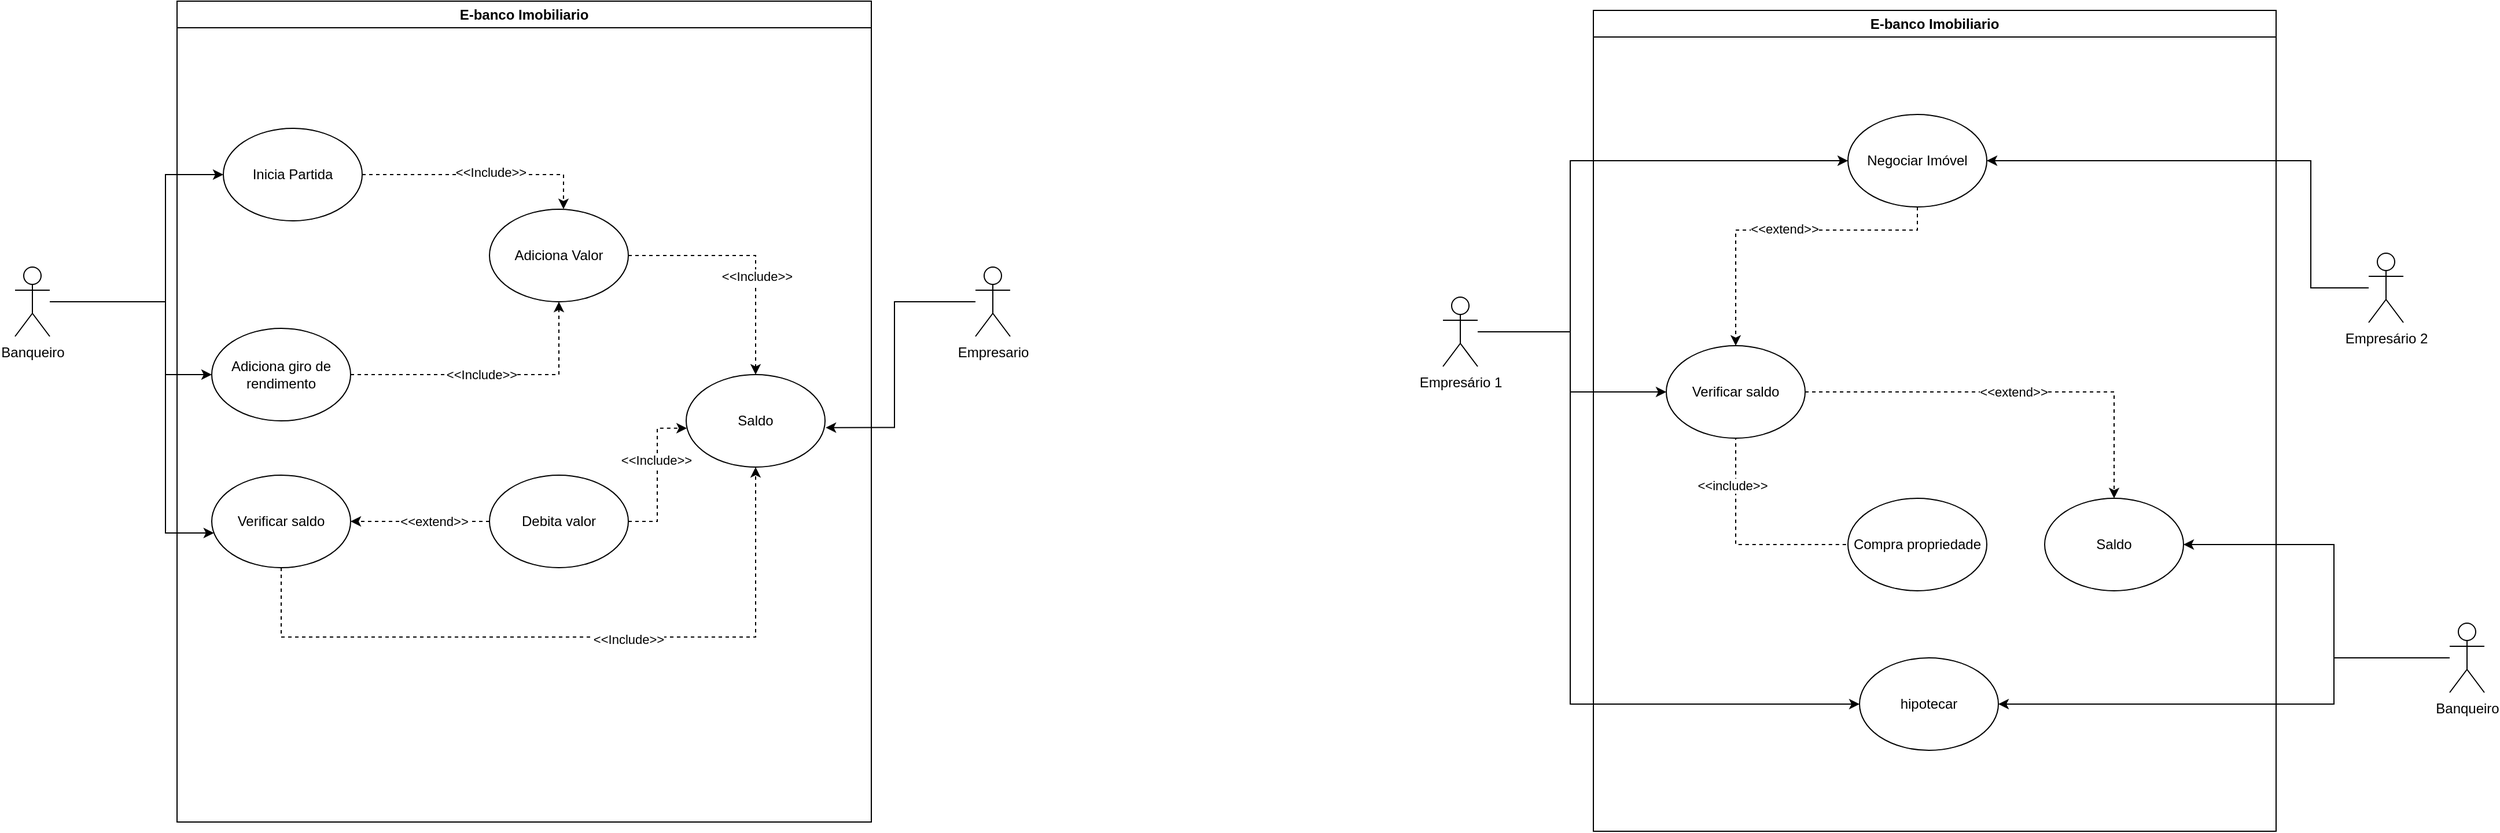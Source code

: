 <mxfile version="22.1.16" type="github">
  <diagram name="Page-1" id="e7e014a7-5840-1c2e-5031-d8a46d1fe8dd">
    <mxGraphModel dx="2033" dy="1118" grid="1" gridSize="10" guides="1" tooltips="1" connect="1" arrows="1" fold="1" page="1" pageScale="1" pageWidth="1169" pageHeight="826" background="none" math="0" shadow="0">
      <root>
        <mxCell id="0" />
        <mxCell id="1" parent="0" />
        <mxCell id="2" value="E-banco Imobiliario" style="swimlane;whiteSpace=wrap" parent="1" vertex="1">
          <mxGeometry x="210" y="50" width="600" height="710" as="geometry" />
        </mxCell>
        <mxCell id="6o6y0jesGIVdZXb0caTs-42" value="Inicia Partida" style="ellipse;whiteSpace=wrap;html=1;" parent="2" vertex="1">
          <mxGeometry x="40" y="110" width="120" height="80" as="geometry" />
        </mxCell>
        <mxCell id="6o6y0jesGIVdZXb0caTs-54" style="edgeStyle=orthogonalEdgeStyle;rounded=0;orthogonalLoop=1;jettySize=auto;html=1;entryX=0.5;entryY=1;entryDx=0;entryDy=0;dashed=1;" parent="2" source="6o6y0jesGIVdZXb0caTs-43" target="6o6y0jesGIVdZXb0caTs-45" edge="1">
          <mxGeometry relative="1" as="geometry" />
        </mxCell>
        <mxCell id="6o6y0jesGIVdZXb0caTs-55" value="&amp;lt;&amp;lt;Include&amp;gt;&amp;gt;" style="edgeLabel;html=1;align=center;verticalAlign=middle;resizable=0;points=[];" parent="6o6y0jesGIVdZXb0caTs-54" vertex="1" connectable="0">
          <mxGeometry x="-0.068" relative="1" as="geometry">
            <mxPoint as="offset" />
          </mxGeometry>
        </mxCell>
        <mxCell id="6o6y0jesGIVdZXb0caTs-43" value="Adiciona giro de rendimento" style="ellipse;whiteSpace=wrap;html=1;" parent="2" vertex="1">
          <mxGeometry x="30" y="283" width="120" height="80" as="geometry" />
        </mxCell>
        <mxCell id="6o6y0jesGIVdZXb0caTs-62" style="edgeStyle=orthogonalEdgeStyle;rounded=0;orthogonalLoop=1;jettySize=auto;html=1;entryX=1;entryY=0.5;entryDx=0;entryDy=0;dashed=1;" parent="2" source="6o6y0jesGIVdZXb0caTs-44" target="6o6y0jesGIVdZXb0caTs-56" edge="1">
          <mxGeometry relative="1" as="geometry" />
        </mxCell>
        <mxCell id="6o6y0jesGIVdZXb0caTs-63" value="&amp;lt;&amp;lt;extend&amp;gt;&amp;gt;" style="edgeLabel;html=1;align=center;verticalAlign=middle;resizable=0;points=[];" parent="6o6y0jesGIVdZXb0caTs-62" vertex="1" connectable="0">
          <mxGeometry x="-0.2" relative="1" as="geometry">
            <mxPoint as="offset" />
          </mxGeometry>
        </mxCell>
        <mxCell id="6o6y0jesGIVdZXb0caTs-44" value="Debita valor" style="ellipse;whiteSpace=wrap;html=1;" parent="2" vertex="1">
          <mxGeometry x="270" y="410" width="120" height="80" as="geometry" />
        </mxCell>
        <mxCell id="6o6y0jesGIVdZXb0caTs-66" style="edgeStyle=orthogonalEdgeStyle;rounded=0;orthogonalLoop=1;jettySize=auto;html=1;dashed=1;" parent="2" source="6o6y0jesGIVdZXb0caTs-45" target="6o6y0jesGIVdZXb0caTs-64" edge="1">
          <mxGeometry relative="1" as="geometry" />
        </mxCell>
        <mxCell id="6o6y0jesGIVdZXb0caTs-68" value="&amp;lt;&amp;lt;Include&amp;gt;&amp;gt;" style="edgeLabel;html=1;align=center;verticalAlign=middle;resizable=0;points=[];" parent="6o6y0jesGIVdZXb0caTs-66" vertex="1" connectable="0">
          <mxGeometry x="0.195" y="1" relative="1" as="geometry">
            <mxPoint as="offset" />
          </mxGeometry>
        </mxCell>
        <mxCell id="6o6y0jesGIVdZXb0caTs-45" value="Adiciona Valor" style="ellipse;whiteSpace=wrap;html=1;" parent="2" vertex="1">
          <mxGeometry x="270" y="180" width="120" height="80" as="geometry" />
        </mxCell>
        <mxCell id="6o6y0jesGIVdZXb0caTs-52" style="edgeStyle=orthogonalEdgeStyle;rounded=0;orthogonalLoop=1;jettySize=auto;html=1;entryX=0.533;entryY=-0.002;entryDx=0;entryDy=0;entryPerimeter=0;dashed=1;" parent="2" source="6o6y0jesGIVdZXb0caTs-42" target="6o6y0jesGIVdZXb0caTs-45" edge="1">
          <mxGeometry relative="1" as="geometry" />
        </mxCell>
        <mxCell id="6o6y0jesGIVdZXb0caTs-53" value="&amp;lt;&amp;lt;Include&amp;gt;&amp;gt;" style="edgeLabel;html=1;align=center;verticalAlign=middle;resizable=0;points=[];" parent="6o6y0jesGIVdZXb0caTs-52" vertex="1" connectable="0">
          <mxGeometry x="0.085" y="2" relative="1" as="geometry">
            <mxPoint as="offset" />
          </mxGeometry>
        </mxCell>
        <mxCell id="6o6y0jesGIVdZXb0caTs-71" style="edgeStyle=orthogonalEdgeStyle;rounded=0;orthogonalLoop=1;jettySize=auto;html=1;entryX=0.5;entryY=1;entryDx=0;entryDy=0;exitX=0.5;exitY=1;exitDx=0;exitDy=0;dashed=1;" parent="2" source="6o6y0jesGIVdZXb0caTs-56" target="6o6y0jesGIVdZXb0caTs-64" edge="1">
          <mxGeometry relative="1" as="geometry">
            <Array as="points">
              <mxPoint x="90" y="550" />
              <mxPoint x="500" y="550" />
            </Array>
          </mxGeometry>
        </mxCell>
        <mxCell id="6o6y0jesGIVdZXb0caTs-72" value="&amp;lt;&amp;lt;Include&amp;gt;&amp;gt;" style="edgeLabel;html=1;align=center;verticalAlign=middle;resizable=0;points=[];" parent="6o6y0jesGIVdZXb0caTs-71" vertex="1" connectable="0">
          <mxGeometry x="0.37" y="-2" relative="1" as="geometry">
            <mxPoint x="-63" as="offset" />
          </mxGeometry>
        </mxCell>
        <mxCell id="6o6y0jesGIVdZXb0caTs-56" value="Verificar saldo" style="ellipse;whiteSpace=wrap;html=1;" parent="2" vertex="1">
          <mxGeometry x="30" y="410" width="120" height="80" as="geometry" />
        </mxCell>
        <mxCell id="6o6y0jesGIVdZXb0caTs-64" value="Saldo" style="ellipse;whiteSpace=wrap;html=1;" parent="2" vertex="1">
          <mxGeometry x="440" y="323" width="120" height="80" as="geometry" />
        </mxCell>
        <mxCell id="6o6y0jesGIVdZXb0caTs-69" style="edgeStyle=orthogonalEdgeStyle;rounded=0;orthogonalLoop=1;jettySize=auto;html=1;entryX=0.005;entryY=0.58;entryDx=0;entryDy=0;entryPerimeter=0;dashed=1;" parent="2" source="6o6y0jesGIVdZXb0caTs-44" target="6o6y0jesGIVdZXb0caTs-64" edge="1">
          <mxGeometry relative="1" as="geometry" />
        </mxCell>
        <mxCell id="6o6y0jesGIVdZXb0caTs-70" value="&amp;lt;&amp;lt;Include&amp;gt;&amp;gt;" style="edgeLabel;html=1;align=center;verticalAlign=middle;resizable=0;points=[];" parent="6o6y0jesGIVdZXb0caTs-69" vertex="1" connectable="0">
          <mxGeometry x="0.186" y="1" relative="1" as="geometry">
            <mxPoint as="offset" />
          </mxGeometry>
        </mxCell>
        <mxCell id="6o6y0jesGIVdZXb0caTs-46" style="edgeStyle=orthogonalEdgeStyle;rounded=0;orthogonalLoop=1;jettySize=auto;html=1;entryX=0;entryY=0.5;entryDx=0;entryDy=0;" parent="1" source="6o6y0jesGIVdZXb0caTs-41" target="6o6y0jesGIVdZXb0caTs-42" edge="1">
          <mxGeometry relative="1" as="geometry">
            <Array as="points">
              <mxPoint x="200" y="310" />
              <mxPoint x="200" y="200" />
            </Array>
          </mxGeometry>
        </mxCell>
        <mxCell id="6o6y0jesGIVdZXb0caTs-47" style="edgeStyle=orthogonalEdgeStyle;rounded=0;orthogonalLoop=1;jettySize=auto;html=1;entryX=0;entryY=0.5;entryDx=0;entryDy=0;" parent="1" source="6o6y0jesGIVdZXb0caTs-41" target="6o6y0jesGIVdZXb0caTs-43" edge="1">
          <mxGeometry relative="1" as="geometry">
            <Array as="points">
              <mxPoint x="200" y="310" />
              <mxPoint x="200" y="373" />
            </Array>
          </mxGeometry>
        </mxCell>
        <mxCell id="6o6y0jesGIVdZXb0caTs-57" style="edgeStyle=orthogonalEdgeStyle;rounded=0;orthogonalLoop=1;jettySize=auto;html=1;" parent="1" source="6o6y0jesGIVdZXb0caTs-41" target="6o6y0jesGIVdZXb0caTs-56" edge="1">
          <mxGeometry relative="1" as="geometry">
            <Array as="points">
              <mxPoint x="200" y="310" />
              <mxPoint x="200" y="510" />
            </Array>
          </mxGeometry>
        </mxCell>
        <mxCell id="6o6y0jesGIVdZXb0caTs-41" value="Banqueiro" style="shape=umlActor;verticalLabelPosition=bottom;verticalAlign=top;html=1;outlineConnect=0;" parent="1" vertex="1">
          <mxGeometry x="70" y="280" width="30" height="60" as="geometry" />
        </mxCell>
        <mxCell id="6o6y0jesGIVdZXb0caTs-50" value="Empresario" style="shape=umlActor;verticalLabelPosition=bottom;verticalAlign=top;html=1;outlineConnect=0;" parent="1" vertex="1">
          <mxGeometry x="900" y="280" width="30" height="60" as="geometry" />
        </mxCell>
        <mxCell id="6o6y0jesGIVdZXb0caTs-65" style="edgeStyle=orthogonalEdgeStyle;rounded=0;orthogonalLoop=1;jettySize=auto;html=1;entryX=1.005;entryY=0.573;entryDx=0;entryDy=0;entryPerimeter=0;" parent="1" source="6o6y0jesGIVdZXb0caTs-50" target="6o6y0jesGIVdZXb0caTs-64" edge="1">
          <mxGeometry relative="1" as="geometry">
            <Array as="points">
              <mxPoint x="830" y="310" />
              <mxPoint x="830" y="419" />
            </Array>
          </mxGeometry>
        </mxCell>
        <mxCell id="6o6y0jesGIVdZXb0caTs-74" value="E-banco Imobiliario" style="swimlane;whiteSpace=wrap" parent="1" vertex="1">
          <mxGeometry x="1434" y="58" width="590" height="710" as="geometry" />
        </mxCell>
        <mxCell id="6o6y0jesGIVdZXb0caTs-76" value="Compra propriedade" style="ellipse;whiteSpace=wrap;html=1;" parent="6o6y0jesGIVdZXb0caTs-74" vertex="1">
          <mxGeometry x="220" y="422" width="120" height="80" as="geometry" />
        </mxCell>
        <mxCell id="6o6y0jesGIVdZXb0caTs-100" style="edgeStyle=orthogonalEdgeStyle;rounded=0;orthogonalLoop=1;jettySize=auto;html=1;dashed=1;startArrow=classic;startFill=1;endArrow=none;endFill=0;exitX=0.5;exitY=0;exitDx=0;exitDy=0;" parent="6o6y0jesGIVdZXb0caTs-74" source="6o6y0jesGIVdZXb0caTs-90" target="6o6y0jesGIVdZXb0caTs-76" edge="1">
          <mxGeometry relative="1" as="geometry">
            <Array as="points">
              <mxPoint x="123" y="462" />
            </Array>
          </mxGeometry>
        </mxCell>
        <mxCell id="6o6y0jesGIVdZXb0caTs-104" value="&amp;lt;&amp;lt;include&amp;gt;&amp;gt;" style="edgeLabel;html=1;align=center;verticalAlign=middle;resizable=0;points=[];" parent="6o6y0jesGIVdZXb0caTs-100" vertex="1" connectable="0">
          <mxGeometry x="-0.101" y="-3" relative="1" as="geometry">
            <mxPoint as="offset" />
          </mxGeometry>
        </mxCell>
        <mxCell id="6o6y0jesGIVdZXb0caTs-103" value="&amp;lt;&amp;lt;extend&amp;gt;&amp;gt;" style="edgeStyle=orthogonalEdgeStyle;rounded=0;orthogonalLoop=1;jettySize=auto;html=1;dashed=1;" parent="6o6y0jesGIVdZXb0caTs-74" source="6o6y0jesGIVdZXb0caTs-90" target="6o6y0jesGIVdZXb0caTs-91" edge="1">
          <mxGeometry relative="1" as="geometry" />
        </mxCell>
        <mxCell id="6o6y0jesGIVdZXb0caTs-90" value="Verificar saldo" style="ellipse;whiteSpace=wrap;html=1;" parent="6o6y0jesGIVdZXb0caTs-74" vertex="1">
          <mxGeometry x="63" y="290" width="120" height="80" as="geometry" />
        </mxCell>
        <mxCell id="6o6y0jesGIVdZXb0caTs-91" value="Saldo" style="ellipse;whiteSpace=wrap;html=1;" parent="6o6y0jesGIVdZXb0caTs-74" vertex="1">
          <mxGeometry x="390" y="422" width="120" height="80" as="geometry" />
        </mxCell>
        <mxCell id="6o6y0jesGIVdZXb0caTs-105" value="hipotecar" style="ellipse;whiteSpace=wrap;html=1;" parent="6o6y0jesGIVdZXb0caTs-74" vertex="1">
          <mxGeometry x="230" y="560" width="120" height="80" as="geometry" />
        </mxCell>
        <mxCell id="6o6y0jesGIVdZXb0caTs-111" style="edgeStyle=orthogonalEdgeStyle;rounded=0;orthogonalLoop=1;jettySize=auto;html=1;entryX=0.5;entryY=0;entryDx=0;entryDy=0;dashed=1;" parent="6o6y0jesGIVdZXb0caTs-74" source="6o6y0jesGIVdZXb0caTs-107" target="6o6y0jesGIVdZXb0caTs-90" edge="1">
          <mxGeometry relative="1" as="geometry">
            <Array as="points">
              <mxPoint x="280" y="190" />
              <mxPoint x="123" y="190" />
            </Array>
          </mxGeometry>
        </mxCell>
        <mxCell id="6o6y0jesGIVdZXb0caTs-112" value="&amp;lt;&amp;lt;extend&amp;gt;&amp;gt;" style="edgeLabel;html=1;align=center;verticalAlign=middle;resizable=0;points=[];" parent="6o6y0jesGIVdZXb0caTs-111" vertex="1" connectable="0">
          <mxGeometry x="-0.024" y="-1" relative="1" as="geometry">
            <mxPoint as="offset" />
          </mxGeometry>
        </mxCell>
        <mxCell id="6o6y0jesGIVdZXb0caTs-107" value="Negociar Imóvel" style="ellipse;whiteSpace=wrap;html=1;" parent="6o6y0jesGIVdZXb0caTs-74" vertex="1">
          <mxGeometry x="220" y="90" width="120" height="80" as="geometry" />
        </mxCell>
        <mxCell id="6o6y0jesGIVdZXb0caTs-96" style="edgeStyle=orthogonalEdgeStyle;rounded=0;orthogonalLoop=1;jettySize=auto;html=1;entryX=0;entryY=0.5;entryDx=0;entryDy=0;" parent="1" source="6o6y0jesGIVdZXb0caTs-97" target="6o6y0jesGIVdZXb0caTs-90" edge="1">
          <mxGeometry relative="1" as="geometry">
            <Array as="points">
              <mxPoint x="1414" y="336" />
              <mxPoint x="1414" y="388" />
            </Array>
          </mxGeometry>
        </mxCell>
        <mxCell id="6o6y0jesGIVdZXb0caTs-108" style="edgeStyle=orthogonalEdgeStyle;rounded=0;orthogonalLoop=1;jettySize=auto;html=1;" parent="1" source="6o6y0jesGIVdZXb0caTs-97" target="6o6y0jesGIVdZXb0caTs-107" edge="1">
          <mxGeometry relative="1" as="geometry">
            <Array as="points">
              <mxPoint x="1414" y="336" />
              <mxPoint x="1414" y="188" />
            </Array>
          </mxGeometry>
        </mxCell>
        <mxCell id="6o6y0jesGIVdZXb0caTs-113" style="edgeStyle=orthogonalEdgeStyle;rounded=0;orthogonalLoop=1;jettySize=auto;html=1;entryX=0;entryY=0.5;entryDx=0;entryDy=0;" parent="1" source="6o6y0jesGIVdZXb0caTs-97" target="6o6y0jesGIVdZXb0caTs-105" edge="1">
          <mxGeometry relative="1" as="geometry">
            <Array as="points">
              <mxPoint x="1414" y="336" />
              <mxPoint x="1414" y="658" />
            </Array>
          </mxGeometry>
        </mxCell>
        <mxCell id="6o6y0jesGIVdZXb0caTs-97" value="Empresário 1" style="shape=umlActor;verticalLabelPosition=bottom;verticalAlign=top;html=1;outlineConnect=0;" parent="1" vertex="1">
          <mxGeometry x="1304" y="306" width="30" height="60" as="geometry" />
        </mxCell>
        <mxCell id="6o6y0jesGIVdZXb0caTs-114" style="edgeStyle=orthogonalEdgeStyle;rounded=0;orthogonalLoop=1;jettySize=auto;html=1;entryX=1;entryY=0.5;entryDx=0;entryDy=0;" parent="1" source="6o6y0jesGIVdZXb0caTs-98" target="6o6y0jesGIVdZXb0caTs-105" edge="1">
          <mxGeometry relative="1" as="geometry">
            <Array as="points">
              <mxPoint x="2074" y="618" />
              <mxPoint x="2074" y="658" />
            </Array>
          </mxGeometry>
        </mxCell>
        <mxCell id="6o6y0jesGIVdZXb0caTs-98" value="Banqueiro" style="shape=umlActor;verticalLabelPosition=bottom;verticalAlign=top;html=1;outlineConnect=0;" parent="1" vertex="1">
          <mxGeometry x="2174" y="588" width="30" height="60" as="geometry" />
        </mxCell>
        <mxCell id="6o6y0jesGIVdZXb0caTs-102" style="edgeStyle=orthogonalEdgeStyle;rounded=0;orthogonalLoop=1;jettySize=auto;html=1;entryX=1;entryY=0.5;entryDx=0;entryDy=0;" parent="1" source="6o6y0jesGIVdZXb0caTs-98" target="6o6y0jesGIVdZXb0caTs-91" edge="1">
          <mxGeometry relative="1" as="geometry">
            <mxPoint x="2124" y="498" as="targetPoint" />
            <Array as="points">
              <mxPoint x="2074" y="618" />
              <mxPoint x="2074" y="520" />
            </Array>
          </mxGeometry>
        </mxCell>
        <mxCell id="6o6y0jesGIVdZXb0caTs-110" style="edgeStyle=orthogonalEdgeStyle;rounded=0;orthogonalLoop=1;jettySize=auto;html=1;entryX=1;entryY=0.5;entryDx=0;entryDy=0;" parent="1" source="6o6y0jesGIVdZXb0caTs-109" target="6o6y0jesGIVdZXb0caTs-107" edge="1">
          <mxGeometry relative="1" as="geometry">
            <Array as="points">
              <mxPoint x="2054" y="298" />
              <mxPoint x="2054" y="188" />
            </Array>
          </mxGeometry>
        </mxCell>
        <mxCell id="6o6y0jesGIVdZXb0caTs-109" value="Empresário 2&lt;br&gt;" style="shape=umlActor;verticalLabelPosition=bottom;verticalAlign=top;html=1;outlineConnect=0;" parent="1" vertex="1">
          <mxGeometry x="2104" y="268" width="30" height="60" as="geometry" />
        </mxCell>
      </root>
    </mxGraphModel>
  </diagram>
</mxfile>
